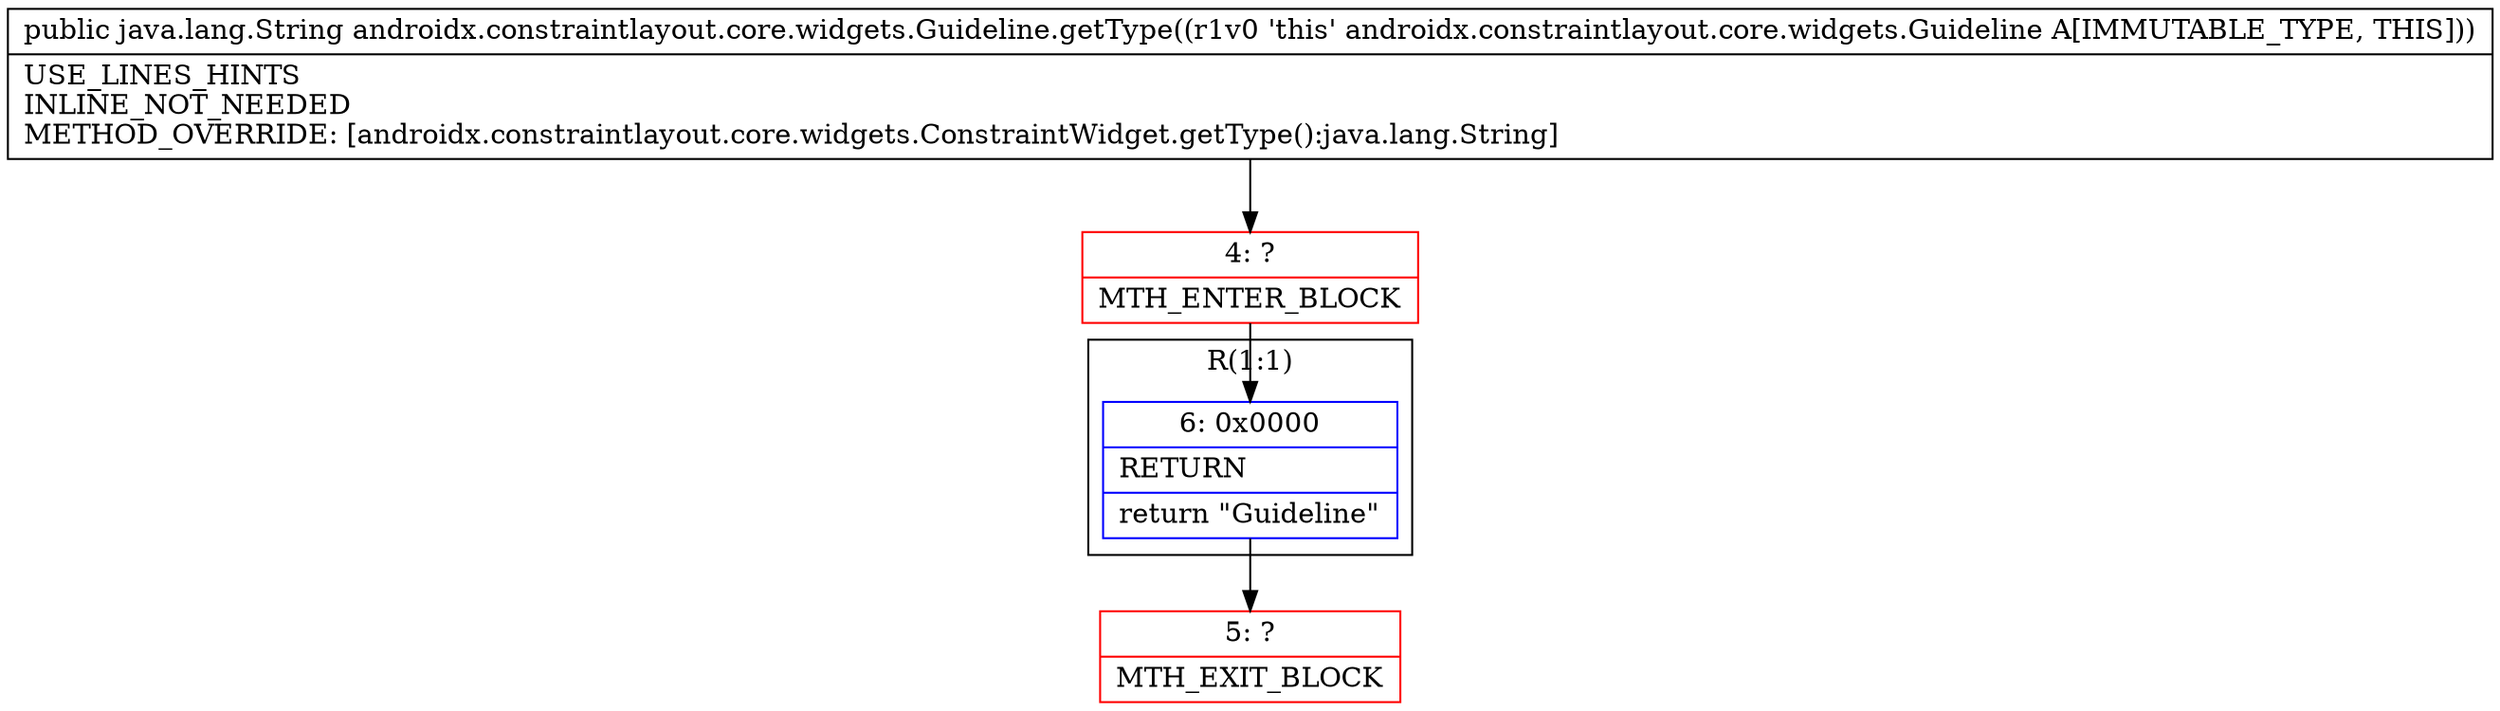 digraph "CFG forandroidx.constraintlayout.core.widgets.Guideline.getType()Ljava\/lang\/String;" {
subgraph cluster_Region_1236760790 {
label = "R(1:1)";
node [shape=record,color=blue];
Node_6 [shape=record,label="{6\:\ 0x0000|RETURN\l|return \"Guideline\"\l}"];
}
Node_4 [shape=record,color=red,label="{4\:\ ?|MTH_ENTER_BLOCK\l}"];
Node_5 [shape=record,color=red,label="{5\:\ ?|MTH_EXIT_BLOCK\l}"];
MethodNode[shape=record,label="{public java.lang.String androidx.constraintlayout.core.widgets.Guideline.getType((r1v0 'this' androidx.constraintlayout.core.widgets.Guideline A[IMMUTABLE_TYPE, THIS]))  | USE_LINES_HINTS\lINLINE_NOT_NEEDED\lMETHOD_OVERRIDE: [androidx.constraintlayout.core.widgets.ConstraintWidget.getType():java.lang.String]\l}"];
MethodNode -> Node_4;Node_6 -> Node_5;
Node_4 -> Node_6;
}

